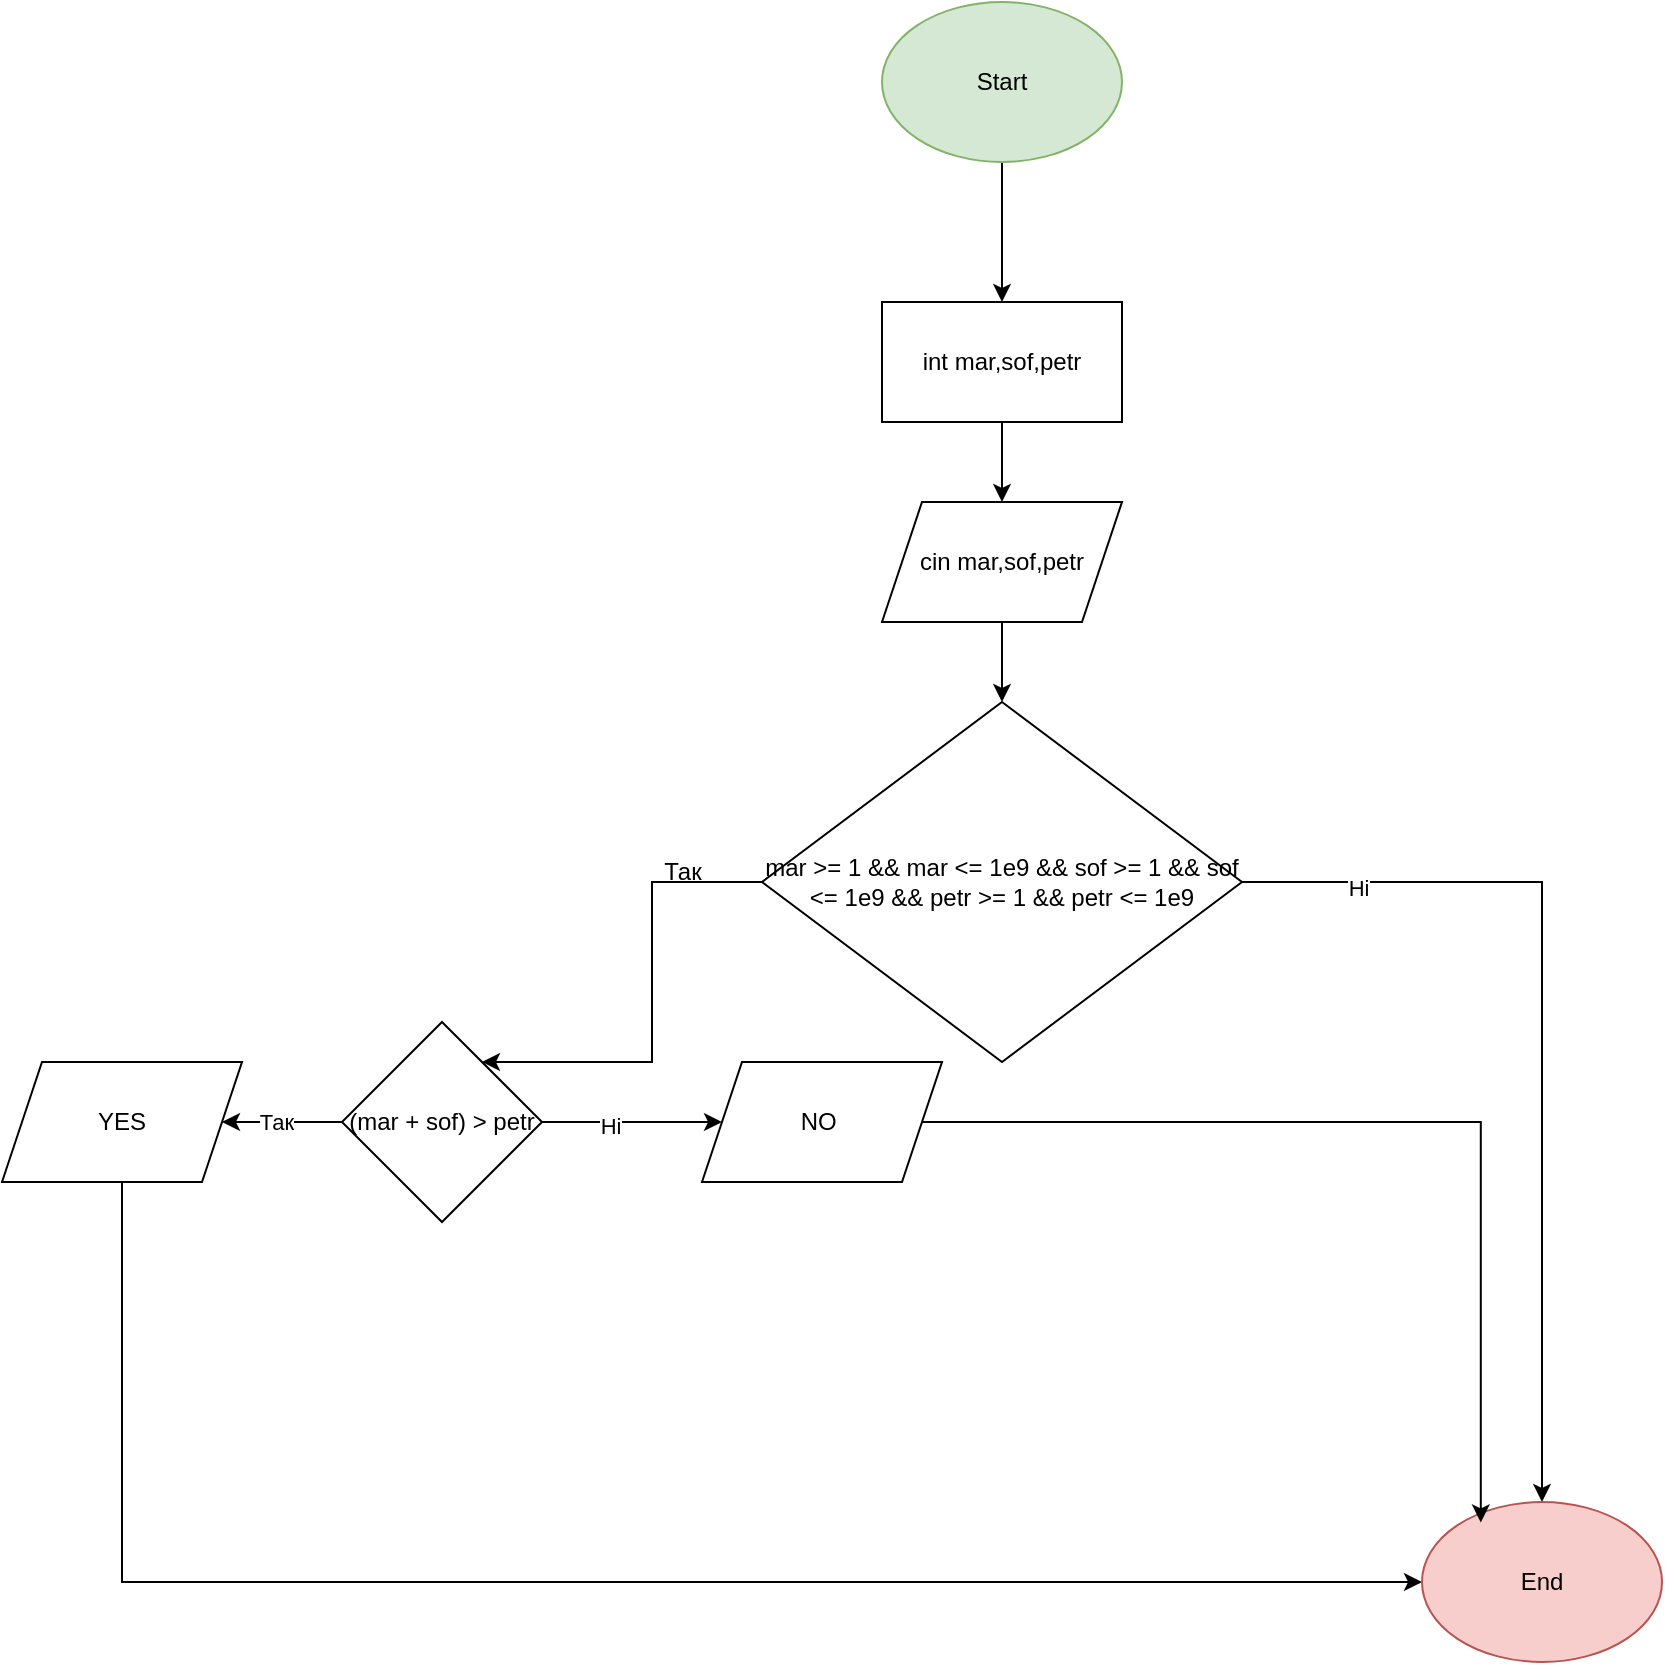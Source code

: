 <mxfile version="24.8.0">
  <diagram name="Сторінка-1" id="MoUU1_B2GxgnrEoQ47cC">
    <mxGraphModel grid="1" page="1" gridSize="10" guides="1" tooltips="1" connect="1" arrows="1" fold="1" pageScale="1" pageWidth="827" pageHeight="1169" math="0" shadow="0">
      <root>
        <mxCell id="0" />
        <mxCell id="1" parent="0" />
        <mxCell id="Y_KWm7oFzZBSpr-Bk9CA-2" style="edgeStyle=orthogonalEdgeStyle;rounded=0;orthogonalLoop=1;jettySize=auto;html=1;" edge="1" parent="1" source="Y_KWm7oFzZBSpr-Bk9CA-1" target="Y_KWm7oFzZBSpr-Bk9CA-3">
          <mxGeometry relative="1" as="geometry">
            <mxPoint x="340" y="270" as="targetPoint" />
          </mxGeometry>
        </mxCell>
        <mxCell id="Y_KWm7oFzZBSpr-Bk9CA-1" value="Start" style="ellipse;whiteSpace=wrap;html=1;fillColor=#d5e8d4;strokeColor=#82b366;" vertex="1" parent="1">
          <mxGeometry x="280" y="90" width="120" height="80" as="geometry" />
        </mxCell>
        <mxCell id="Y_KWm7oFzZBSpr-Bk9CA-4" style="edgeStyle=orthogonalEdgeStyle;rounded=0;orthogonalLoop=1;jettySize=auto;html=1;" edge="1" parent="1" source="Y_KWm7oFzZBSpr-Bk9CA-3" target="Y_KWm7oFzZBSpr-Bk9CA-5">
          <mxGeometry relative="1" as="geometry">
            <mxPoint x="340" y="370" as="targetPoint" />
          </mxGeometry>
        </mxCell>
        <mxCell id="Y_KWm7oFzZBSpr-Bk9CA-3" value="int mar,sof,petr" style="rounded=0;whiteSpace=wrap;html=1;" vertex="1" parent="1">
          <mxGeometry x="280" y="240" width="120" height="60" as="geometry" />
        </mxCell>
        <mxCell id="Y_KWm7oFzZBSpr-Bk9CA-6" style="edgeStyle=orthogonalEdgeStyle;rounded=0;orthogonalLoop=1;jettySize=auto;html=1;" edge="1" parent="1" source="Y_KWm7oFzZBSpr-Bk9CA-5" target="Y_KWm7oFzZBSpr-Bk9CA-7">
          <mxGeometry relative="1" as="geometry">
            <mxPoint x="340" y="500" as="targetPoint" />
          </mxGeometry>
        </mxCell>
        <mxCell id="Y_KWm7oFzZBSpr-Bk9CA-5" value="cin mar,sof,petr" style="shape=parallelogram;perimeter=parallelogramPerimeter;whiteSpace=wrap;html=1;fixedSize=1;" vertex="1" parent="1">
          <mxGeometry x="280" y="340" width="120" height="60" as="geometry" />
        </mxCell>
        <mxCell id="Y_KWm7oFzZBSpr-Bk9CA-8" style="edgeStyle=orthogonalEdgeStyle;rounded=0;orthogonalLoop=1;jettySize=auto;html=1;" edge="1" parent="1" source="Y_KWm7oFzZBSpr-Bk9CA-7" target="Y_KWm7oFzZBSpr-Bk9CA-10">
          <mxGeometry relative="1" as="geometry">
            <mxPoint x="130" y="530" as="targetPoint" />
            <Array as="points">
              <mxPoint x="165" y="530" />
              <mxPoint x="165" y="620" />
            </Array>
          </mxGeometry>
        </mxCell>
        <mxCell id="Y_KWm7oFzZBSpr-Bk9CA-17" style="edgeStyle=orthogonalEdgeStyle;rounded=0;orthogonalLoop=1;jettySize=auto;html=1;" edge="1" parent="1" source="Y_KWm7oFzZBSpr-Bk9CA-7" target="Y_KWm7oFzZBSpr-Bk9CA-18">
          <mxGeometry relative="1" as="geometry">
            <mxPoint x="560" y="530" as="targetPoint" />
          </mxGeometry>
        </mxCell>
        <mxCell id="Y_KWm7oFzZBSpr-Bk9CA-19" value="Ні" style="edgeLabel;html=1;align=center;verticalAlign=middle;resizable=0;points=[];" connectable="0" vertex="1" parent="Y_KWm7oFzZBSpr-Bk9CA-17">
          <mxGeometry x="-0.75" y="-3" relative="1" as="geometry">
            <mxPoint as="offset" />
          </mxGeometry>
        </mxCell>
        <mxCell id="Y_KWm7oFzZBSpr-Bk9CA-7" value="mar &amp;gt;= 1 &amp;amp;&amp;amp; mar &amp;lt;= 1e9 &amp;amp;&amp;amp; sof &amp;gt;= 1 &amp;amp;&amp;amp; sof &amp;lt;= 1e9 &amp;amp;&amp;amp; petr &amp;gt;= 1 &amp;amp;&amp;amp; petr &amp;lt;= 1e9" style="rhombus;whiteSpace=wrap;html=1;" vertex="1" parent="1">
          <mxGeometry x="220" y="440" width="240" height="180" as="geometry" />
        </mxCell>
        <mxCell id="Y_KWm7oFzZBSpr-Bk9CA-9" value="Так" style="text;html=1;align=center;verticalAlign=middle;resizable=0;points=[];autosize=1;strokeColor=none;fillColor=none;" vertex="1" parent="1">
          <mxGeometry x="160" y="510" width="40" height="30" as="geometry" />
        </mxCell>
        <mxCell id="Y_KWm7oFzZBSpr-Bk9CA-11" style="edgeStyle=orthogonalEdgeStyle;rounded=0;orthogonalLoop=1;jettySize=auto;html=1;" edge="1" parent="1" source="Y_KWm7oFzZBSpr-Bk9CA-10" target="Y_KWm7oFzZBSpr-Bk9CA-12">
          <mxGeometry relative="1" as="geometry">
            <mxPoint x="-60" y="650" as="targetPoint" />
          </mxGeometry>
        </mxCell>
        <mxCell id="Y_KWm7oFzZBSpr-Bk9CA-13" value="Так" style="edgeLabel;html=1;align=center;verticalAlign=middle;resizable=0;points=[];" connectable="0" vertex="1" parent="Y_KWm7oFzZBSpr-Bk9CA-11">
          <mxGeometry x="0.106" relative="1" as="geometry">
            <mxPoint as="offset" />
          </mxGeometry>
        </mxCell>
        <mxCell id="Y_KWm7oFzZBSpr-Bk9CA-14" style="edgeStyle=orthogonalEdgeStyle;rounded=0;orthogonalLoop=1;jettySize=auto;html=1;" edge="1" parent="1" source="Y_KWm7oFzZBSpr-Bk9CA-10" target="Y_KWm7oFzZBSpr-Bk9CA-16">
          <mxGeometry relative="1" as="geometry">
            <mxPoint x="220" y="650" as="targetPoint" />
          </mxGeometry>
        </mxCell>
        <mxCell id="Y_KWm7oFzZBSpr-Bk9CA-15" value="Ні" style="edgeLabel;html=1;align=center;verticalAlign=middle;resizable=0;points=[];" connectable="0" vertex="1" parent="Y_KWm7oFzZBSpr-Bk9CA-14">
          <mxGeometry x="-0.259" y="-2" relative="1" as="geometry">
            <mxPoint as="offset" />
          </mxGeometry>
        </mxCell>
        <mxCell id="Y_KWm7oFzZBSpr-Bk9CA-10" value="(mar + sof) &gt; petr" style="rhombus;whiteSpace=wrap;html=1;" vertex="1" parent="1">
          <mxGeometry x="10" y="600" width="100" height="100" as="geometry" />
        </mxCell>
        <mxCell id="Y_KWm7oFzZBSpr-Bk9CA-21" style="edgeStyle=orthogonalEdgeStyle;rounded=0;orthogonalLoop=1;jettySize=auto;html=1;entryX=0;entryY=0.5;entryDx=0;entryDy=0;" edge="1" parent="1" source="Y_KWm7oFzZBSpr-Bk9CA-12" target="Y_KWm7oFzZBSpr-Bk9CA-18">
          <mxGeometry relative="1" as="geometry">
            <mxPoint x="-97.143" y="900" as="targetPoint" />
            <Array as="points">
              <mxPoint x="-100" y="880" />
            </Array>
          </mxGeometry>
        </mxCell>
        <mxCell id="Y_KWm7oFzZBSpr-Bk9CA-12" value="YES" style="shape=parallelogram;perimeter=parallelogramPerimeter;whiteSpace=wrap;html=1;fixedSize=1;" vertex="1" parent="1">
          <mxGeometry x="-160" y="620" width="120" height="60" as="geometry" />
        </mxCell>
        <mxCell id="Y_KWm7oFzZBSpr-Bk9CA-16" value="NO&amp;nbsp;" style="shape=parallelogram;perimeter=parallelogramPerimeter;whiteSpace=wrap;html=1;fixedSize=1;" vertex="1" parent="1">
          <mxGeometry x="190" y="620" width="120" height="60" as="geometry" />
        </mxCell>
        <mxCell id="Y_KWm7oFzZBSpr-Bk9CA-18" value="End" style="ellipse;whiteSpace=wrap;html=1;fillColor=#f8cecc;strokeColor=#b85450;" vertex="1" parent="1">
          <mxGeometry x="550" y="840" width="120" height="80" as="geometry" />
        </mxCell>
        <mxCell id="Y_KWm7oFzZBSpr-Bk9CA-24" style="edgeStyle=orthogonalEdgeStyle;rounded=0;orthogonalLoop=1;jettySize=auto;html=1;entryX=0.245;entryY=0.128;entryDx=0;entryDy=0;entryPerimeter=0;" edge="1" parent="1" source="Y_KWm7oFzZBSpr-Bk9CA-16" target="Y_KWm7oFzZBSpr-Bk9CA-18">
          <mxGeometry relative="1" as="geometry" />
        </mxCell>
      </root>
    </mxGraphModel>
  </diagram>
</mxfile>
